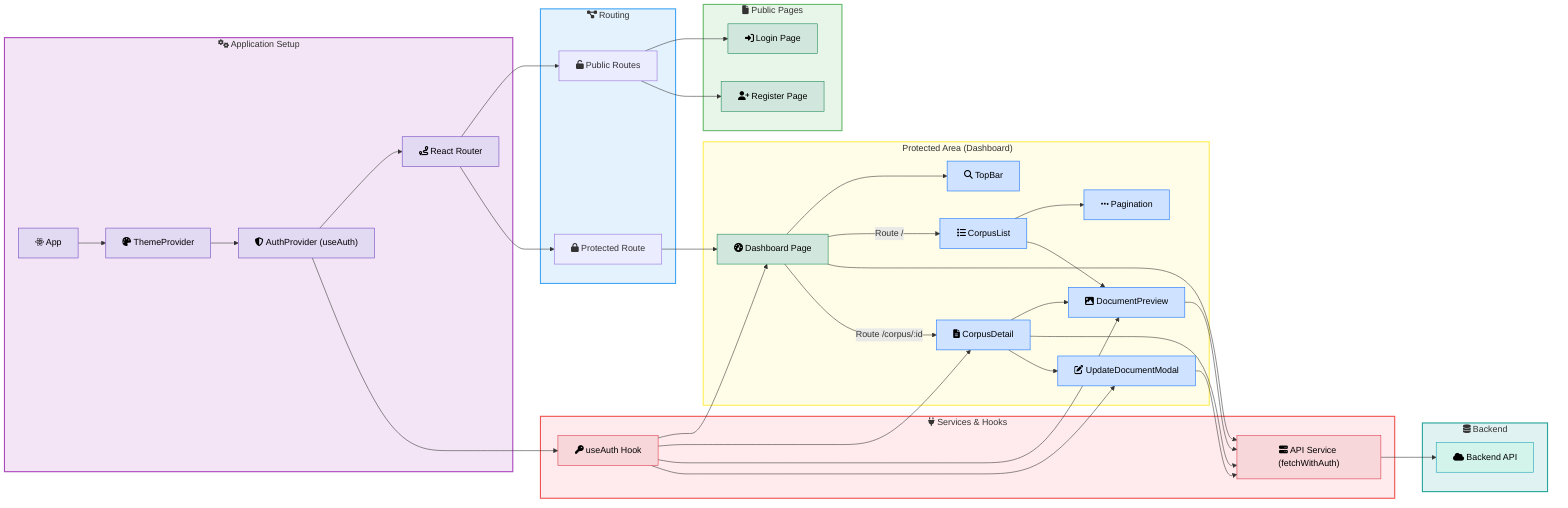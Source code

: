 flowchart LR
    subgraph AppSetup ["fa:fa-cogs Application Setup"]
        style AppSetup fill:#f3e5f5,stroke:#ab47bc,stroke-width:2px
        App["fab:fa-react App"]:::setup --> ThemeProvider["fa:fa-palette ThemeProvider"]:::setup
        ThemeProvider --> AuthProvider["fa:fa-shield-alt AuthProvider (useAuth)"]:::setup
        AuthProvider --> Router["fa:fa-route React Router"]:::setup
    end

    subgraph Routing ["fa:fa-project-diagram Routing"]
        style Routing fill:#e3f2fd,stroke:#42a5f5,stroke-width:2px
        Router --> PublicRoutes["fa:fa-unlock Public Routes"]
        Router --> ProtectedRouteWrapper["fa:fa-lock Protected Route"]
    end

    subgraph PublicPages ["fa:fa-file Public Pages"]
        style PublicPages fill:#e8f5e9,stroke:#66bb6a,stroke-width:2px
        LoginPage["fa:fa-sign-in-alt Login Page"]:::page
        RegisterPage["fa:fa-user-plus Register Page"]:::page
    end
    PublicRoutes --> LoginPage
    PublicRoutes --> RegisterPage

    subgraph ProtectedArea ["fa:fa-shield-check Protected Area (Dashboard)"]
        style ProtectedArea fill:#fffde7,stroke:#ffee58,stroke-width:2px
        DashboardPage["fa:fa-tachometer-alt Dashboard Page"]:::page
        TopBar["fa:fa-search TopBar"]:::component
        CorpusList["fa:fa-list CorpusList"]:::component
        CorpusDetail["fa:fa-file-alt CorpusDetail"]:::component
        DocumentPreview["fa:fa-image DocumentPreview"]:::component
        UpdateDocumentModal["fa:fa-edit UpdateDocumentModal"]:::component
        Pagination["fa:fa-ellipsis-h Pagination"]:::component
    end

    ProtectedRouteWrapper --> DashboardPage

    DashboardPage --> TopBar
    DashboardPage -- Route / --> CorpusList

    CorpusList --> Pagination
    CorpusList --> DocumentPreview
    CorpusDetail --> DocumentPreview

    subgraph ServicesAndHooks ["fa:fa-plug Services & Hooks"]
        style ServicesAndHooks fill:#ffebee,stroke:#ef5350,stroke-width:2px
        ApiService["fa:fa-server API Service (fetchWithAuth)"]:::service
        useAuthHook["fa:fa-key useAuth Hook"]:::service
    end

    subgraph Backend ["fa:fa-database Backend"]
         style Backend fill:#e0f2f1,stroke:#26a69a,stroke-width:2px
         BackendAPI["fa:fa-cloud Backend API"]:::backend
    end

    %% Data Flow
    AuthProvider --> useAuthHook

    %% Components using Auth Hook
    useAuthHook --> DashboardPage
    useAuthHook --> CorpusDetail
    useAuthHook --> DocumentPreview
    useAuthHook --> UpdateDocumentModal

    %% Components using API Service
    DashboardPage --> ApiService
    DashboardPage -- Route /corpus/:id --> CorpusDetail
    CorpusDetail --> ApiService
    UpdateDocumentModal --> ApiService
    DocumentPreview --> ApiService
    CorpusDetail --> UpdateDocumentModal
    ApiService --> BackendAPI

    %% Styling Classes
    classDef page fill:#d1e7dd,stroke:#198754,color:#000;
    classDef component fill:#cfe2ff,stroke:#0d6efd,color:#000;
    classDef service fill:#f8d7da,stroke:#dc3545,color:#000;
    classDef setup fill:#e2d9f3,stroke:#6f42c1,color:#000;
    classDef backend fill:#d2f4ea,stroke:#17a2b8,color:#000;